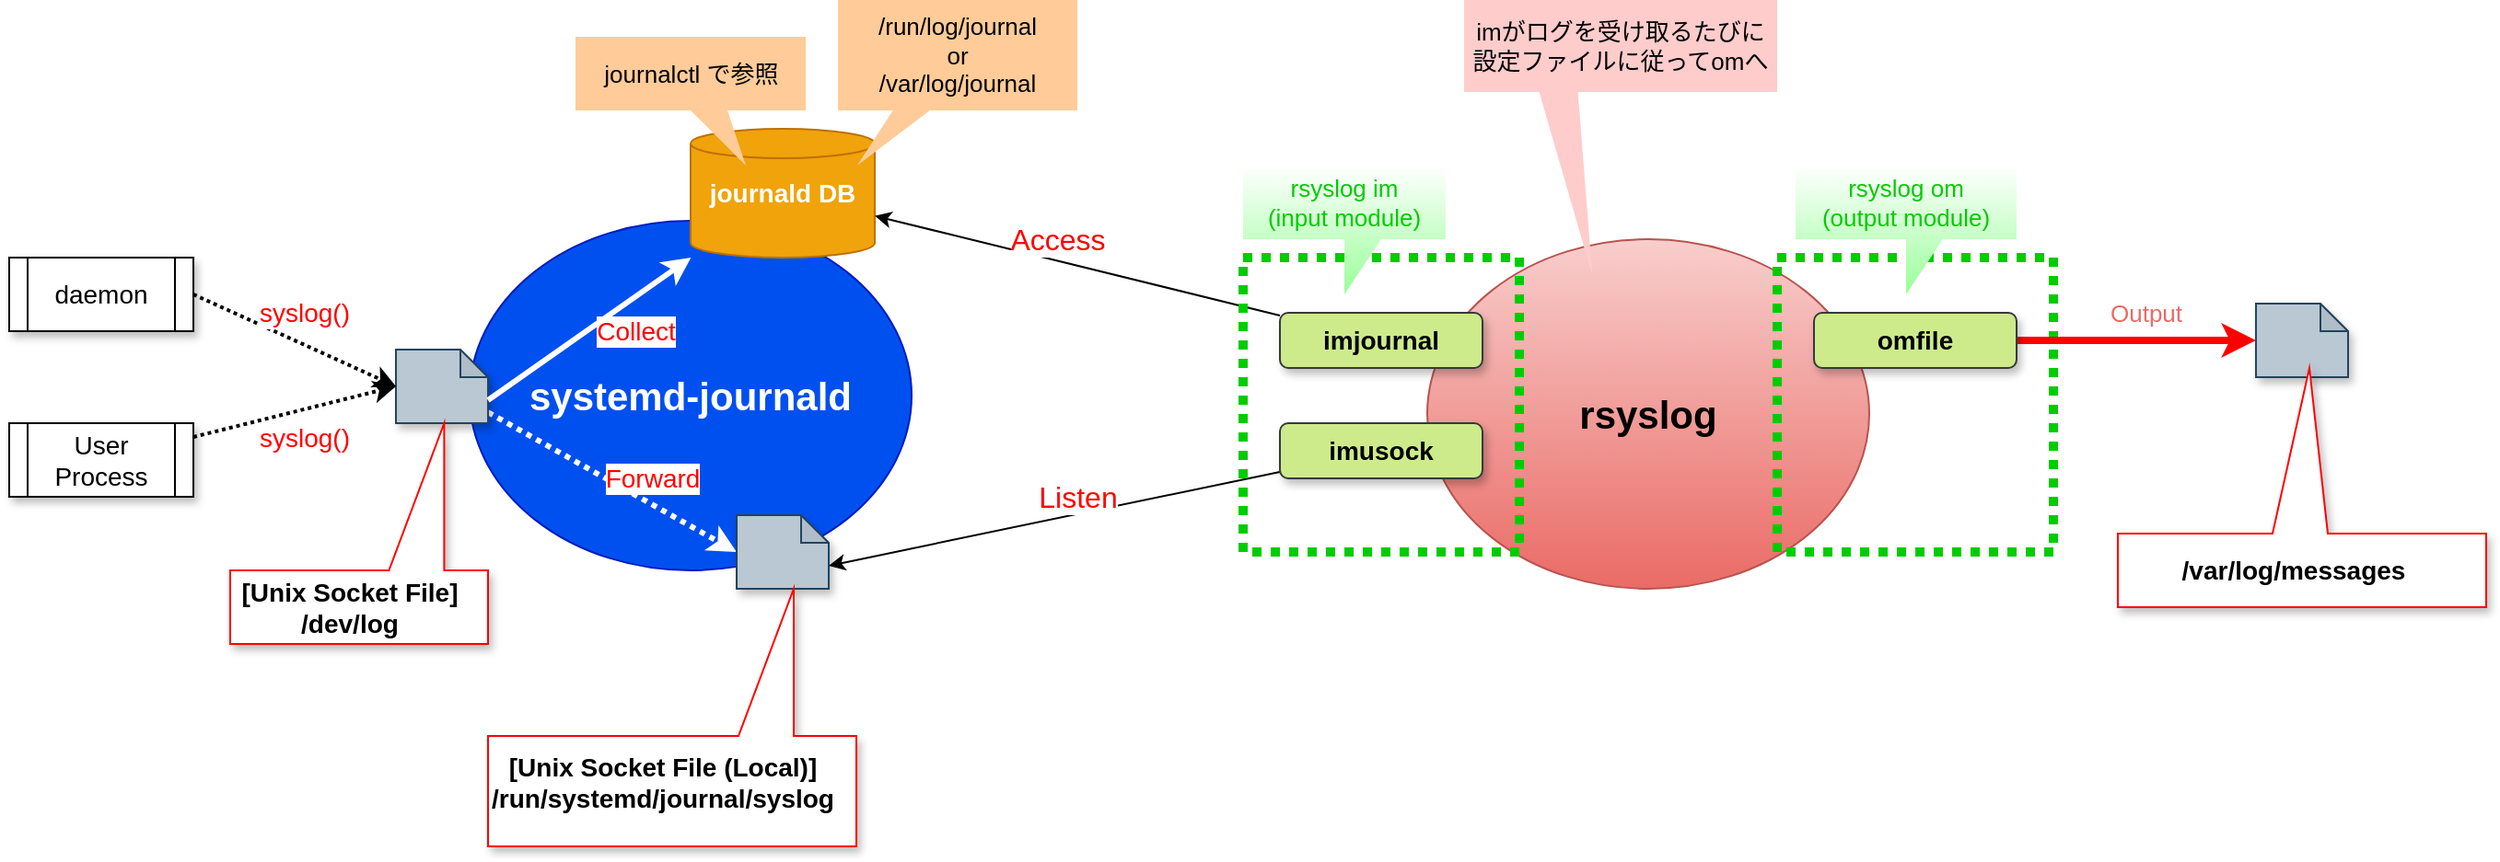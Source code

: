 <mxfile version="13.6.2" type="device"><diagram id="BhwtyysBiI2mFbPnDXsG" name="Page-1"><mxGraphModel dx="723" dy="433" grid="1" gridSize="10" guides="1" tooltips="1" connect="1" arrows="1" fold="1" page="1" pageScale="1" pageWidth="827" pageHeight="1169" math="0" shadow="0"><root><mxCell id="0"/><mxCell id="1" parent="0"/><mxCell id="1A88vgcCi3AbQdXMdT3v-2" value="systemd-journald" style="ellipse;whiteSpace=wrap;html=1;fillColor=#0050ef;strokeColor=#001DBC;fontColor=#ffffff;fontSize=21;fontStyle=1" vertex="1" parent="1"><mxGeometry x="250" y="160" width="240" height="190" as="geometry"/></mxCell><mxCell id="1A88vgcCi3AbQdXMdT3v-3" value="journald DB" style="shape=cylinder2;whiteSpace=wrap;html=1;boundedLbl=1;backgroundOutline=1;size=8;fontSize=14;fillColor=#f0a30a;strokeColor=#BD7000;fontColor=#ffffff;fontStyle=1" vertex="1" parent="1"><mxGeometry x="370" y="110" width="100" height="70" as="geometry"/></mxCell><mxCell id="1A88vgcCi3AbQdXMdT3v-28" style="edgeStyle=none;rounded=0;orthogonalLoop=1;jettySize=auto;html=1;entryX=0;entryY=0.5;entryDx=0;entryDy=0;entryPerimeter=0;fontSize=14;fontColor=#FF0000;strokeColor=#FFFFFF;strokeWidth=3;dashed=1;dashPattern=1 1;" edge="1" parent="1" source="1A88vgcCi3AbQdXMdT3v-4" target="1A88vgcCi3AbQdXMdT3v-11"><mxGeometry relative="1" as="geometry"/></mxCell><mxCell id="1A88vgcCi3AbQdXMdT3v-29" value="Forward" style="edgeLabel;html=1;align=center;verticalAlign=middle;resizable=0;points=[];fontSize=14;fontColor=#FF0000;" vertex="1" connectable="0" parent="1A88vgcCi3AbQdXMdT3v-28"><mxGeometry x="0.313" y="1" relative="1" as="geometry"><mxPoint y="-13.03" as="offset"/></mxGeometry></mxCell><mxCell id="1A88vgcCi3AbQdXMdT3v-4" value="" style="shape=note;whiteSpace=wrap;html=1;backgroundOutline=1;darkOpacity=0.05;fontSize=14;size=15;fillColor=#bac8d3;strokeColor=#23445d;shadow=1;" vertex="1" parent="1"><mxGeometry x="210" y="230" width="50" height="40" as="geometry"/></mxCell><mxCell id="1A88vgcCi3AbQdXMdT3v-7" style="rounded=0;orthogonalLoop=1;jettySize=auto;html=1;entryX=0;entryY=0.5;entryDx=0;entryDy=0;entryPerimeter=0;fontSize=14;exitX=1;exitY=0.5;exitDx=0;exitDy=0;dashed=1;dashPattern=1 1;strokeWidth=2;" edge="1" parent="1" source="1A88vgcCi3AbQdXMdT3v-5" target="1A88vgcCi3AbQdXMdT3v-4"><mxGeometry relative="1" as="geometry"/></mxCell><mxCell id="1A88vgcCi3AbQdXMdT3v-27" value="syslog()" style="edgeLabel;html=1;align=center;verticalAlign=middle;resizable=0;points=[];fontSize=14;fontColor=#FF0000;" vertex="1" connectable="0" parent="1A88vgcCi3AbQdXMdT3v-7"><mxGeometry x="0.185" relative="1" as="geometry"><mxPoint x="-5.24" y="-19.66" as="offset"/></mxGeometry></mxCell><mxCell id="1A88vgcCi3AbQdXMdT3v-5" value="daemon" style="shape=process;whiteSpace=wrap;html=1;backgroundOutline=1;shadow=1;fontSize=14;" vertex="1" parent="1"><mxGeometry y="180" width="100" height="40" as="geometry"/></mxCell><mxCell id="1A88vgcCi3AbQdXMdT3v-8" value="&lt;font color=&quot;#ff0000&quot;&gt;syslog()&lt;/font&gt;" style="edgeStyle=none;rounded=0;orthogonalLoop=1;jettySize=auto;html=1;entryX=0;entryY=0.5;entryDx=0;entryDy=0;entryPerimeter=0;fontSize=14;dashed=1;dashPattern=1 1;strokeWidth=2;" edge="1" parent="1" source="1A88vgcCi3AbQdXMdT3v-6" target="1A88vgcCi3AbQdXMdT3v-4"><mxGeometry x="0.027" y="-15" relative="1" as="geometry"><mxPoint as="offset"/></mxGeometry></mxCell><mxCell id="1A88vgcCi3AbQdXMdT3v-6" value="User Process" style="shape=process;whiteSpace=wrap;html=1;backgroundOutline=1;shadow=1;fontSize=14;" vertex="1" parent="1"><mxGeometry y="270" width="100" height="40" as="geometry"/></mxCell><mxCell id="1A88vgcCi3AbQdXMdT3v-9" value="" style="shape=callout;whiteSpace=wrap;html=1;perimeter=calloutPerimeter;shadow=1;fontSize=14;position2=0.17;base=30;size=80;position=0.17;rotation=-180;strokeColor=#FF0000;" vertex="1" parent="1"><mxGeometry x="120" y="270" width="140" height="120" as="geometry"/></mxCell><mxCell id="1A88vgcCi3AbQdXMdT3v-10" value="&lt;b&gt;[Unix Socket File]&lt;br&gt;/dev/log&lt;/b&gt;" style="text;html=1;strokeColor=none;fillColor=none;align=center;verticalAlign=middle;whiteSpace=wrap;rounded=0;shadow=1;fontSize=14;" vertex="1" parent="1"><mxGeometry x="120" y="350" width="130" height="40" as="geometry"/></mxCell><mxCell id="1A88vgcCi3AbQdXMdT3v-11" value="" style="shape=note;whiteSpace=wrap;html=1;backgroundOutline=1;darkOpacity=0.05;fontSize=14;size=15;fillColor=#bac8d3;strokeColor=#23445d;shadow=1;" vertex="1" parent="1"><mxGeometry x="395" y="320" width="50" height="40" as="geometry"/></mxCell><mxCell id="1A88vgcCi3AbQdXMdT3v-12" value="" style="shape=callout;whiteSpace=wrap;html=1;perimeter=calloutPerimeter;shadow=1;fontSize=14;position2=0.17;base=30;size=80;position=0.17;rotation=-180;strokeColor=#FF0000;" vertex="1" parent="1"><mxGeometry x="260" y="360" width="200" height="140" as="geometry"/></mxCell><mxCell id="1A88vgcCi3AbQdXMdT3v-13" value="&lt;b&gt;[Unix Socket File (Local)]&lt;/b&gt;&lt;br&gt;&lt;b&gt;/run/systemd/journal/syslog&lt;/b&gt;" style="text;html=1;strokeColor=none;fillColor=none;align=center;verticalAlign=middle;whiteSpace=wrap;rounded=0;shadow=1;fontSize=14;" vertex="1" parent="1"><mxGeometry x="260" y="440" width="190" height="50" as="geometry"/></mxCell><mxCell id="1A88vgcCi3AbQdXMdT3v-14" value="rsyslog" style="ellipse;whiteSpace=wrap;html=1;fillColor=#f8cecc;strokeColor=#b85450;fontSize=21;fontStyle=1;gradientColor=#ea6b66;" vertex="1" parent="1"><mxGeometry x="770" y="170" width="240" height="190" as="geometry"/></mxCell><mxCell id="1A88vgcCi3AbQdXMdT3v-17" style="edgeStyle=none;rounded=0;orthogonalLoop=1;jettySize=auto;html=1;fontSize=14;" edge="1" parent="1" source="1A88vgcCi3AbQdXMdT3v-15" target="1A88vgcCi3AbQdXMdT3v-3"><mxGeometry relative="1" as="geometry"/></mxCell><mxCell id="1A88vgcCi3AbQdXMdT3v-26" value="Access" style="edgeLabel;html=1;align=center;verticalAlign=middle;resizable=0;points=[];fontSize=16;fontColor=#FF0000;" vertex="1" connectable="0" parent="1A88vgcCi3AbQdXMdT3v-17"><mxGeometry x="0.103" y="1" relative="1" as="geometry"><mxPoint y="-12.56" as="offset"/></mxGeometry></mxCell><mxCell id="1A88vgcCi3AbQdXMdT3v-18" style="edgeStyle=none;rounded=0;orthogonalLoop=1;jettySize=auto;html=1;entryX=0;entryY=0;entryDx=50;entryDy=27.5;entryPerimeter=0;fontSize=14;" edge="1" parent="1" source="1A88vgcCi3AbQdXMdT3v-16" target="1A88vgcCi3AbQdXMdT3v-11"><mxGeometry relative="1" as="geometry"/></mxCell><mxCell id="1A88vgcCi3AbQdXMdT3v-25" value="&lt;font color=&quot;#ff0000&quot;&gt;Listen&lt;/font&gt;" style="edgeLabel;html=1;align=center;verticalAlign=middle;resizable=0;points=[];fontSize=16;fontColor=#00CC00;" vertex="1" connectable="0" parent="1A88vgcCi3AbQdXMdT3v-18"><mxGeometry x="-0.14" y="2" relative="1" as="geometry"><mxPoint x="-5.17" y="-10.34" as="offset"/></mxGeometry></mxCell><mxCell id="1A88vgcCi3AbQdXMdT3v-19" value="" style="rounded=0;whiteSpace=wrap;html=1;shadow=0;fontSize=14;fillColor=none;strokeColor=#00CC00;strokeWidth=5;dashed=1;dashPattern=1 1;" vertex="1" parent="1"><mxGeometry x="670" y="180" width="150" height="160" as="geometry"/></mxCell><mxCell id="1A88vgcCi3AbQdXMdT3v-23" value="" style="rounded=0;whiteSpace=wrap;html=1;shadow=0;fontSize=14;fillColor=none;strokeColor=#00CC00;strokeWidth=5;dashed=1;dashPattern=1 1;" vertex="1" parent="1"><mxGeometry x="960" y="180" width="150" height="160" as="geometry"/></mxCell><mxCell id="1A88vgcCi3AbQdXMdT3v-30" style="edgeStyle=none;rounded=0;orthogonalLoop=1;jettySize=auto;html=1;fontSize=14;fontColor=#FF0000;strokeColor=#FFFFFF;strokeWidth=3;exitX=0;exitY=0;exitDx=50;exitDy=27.5;exitPerimeter=0;" edge="1" parent="1" source="1A88vgcCi3AbQdXMdT3v-4" target="1A88vgcCi3AbQdXMdT3v-3"><mxGeometry relative="1" as="geometry"><mxPoint x="230" y="50.004" as="sourcePoint"/><mxPoint x="400" y="111.03" as="targetPoint"/></mxGeometry></mxCell><mxCell id="1A88vgcCi3AbQdXMdT3v-31" value="Collect" style="edgeLabel;html=1;align=center;verticalAlign=middle;resizable=0;points=[];fontSize=14;fontColor=#FF0000;" vertex="1" connectable="0" parent="1A88vgcCi3AbQdXMdT3v-30"><mxGeometry x="0.313" y="1" relative="1" as="geometry"><mxPoint x="8.32" y="14.13" as="offset"/></mxGeometry></mxCell><mxCell id="1A88vgcCi3AbQdXMdT3v-32" value="journalctl で参照" style="shape=callout;whiteSpace=wrap;html=1;perimeter=calloutPerimeter;shadow=0;strokeWidth=2;fontSize=13;position2=0.74;fontStyle=0;fillColor=#ffcc99;strokeColor=none;" vertex="1" parent="1"><mxGeometry x="307.5" y="60" width="125" height="70" as="geometry"/></mxCell><mxCell id="1A88vgcCi3AbQdXMdT3v-33" value="/run/log/journal&lt;br&gt;or&lt;br&gt;/var/log/journal" style="shape=callout;whiteSpace=wrap;html=1;perimeter=calloutPerimeter;shadow=0;strokeWidth=2;fontSize=13;position2=0.08;fontStyle=0;fillColor=#ffcc99;strokeColor=none;size=30;position=0.23;" vertex="1" parent="1"><mxGeometry x="450" y="40" width="130" height="90" as="geometry"/></mxCell><mxCell id="1A88vgcCi3AbQdXMdT3v-37" style="edgeStyle=none;rounded=0;orthogonalLoop=1;jettySize=auto;html=1;entryX=0;entryY=0.5;entryDx=0;entryDy=0;entryPerimeter=0;strokeWidth=4;fontSize=13;fontColor=#EA6B66;strokeColor=#FF0000;" edge="1" parent="1" source="1A88vgcCi3AbQdXMdT3v-21" target="1A88vgcCi3AbQdXMdT3v-36"><mxGeometry relative="1" as="geometry"/></mxCell><mxCell id="1A88vgcCi3AbQdXMdT3v-38" value="Output" style="edgeLabel;html=1;align=center;verticalAlign=middle;resizable=0;points=[];fontSize=13;fontColor=#EA6B66;" vertex="1" connectable="0" parent="1A88vgcCi3AbQdXMdT3v-37"><mxGeometry x="0.277" y="-2" relative="1" as="geometry"><mxPoint x="-13.33" y="-17" as="offset"/></mxGeometry></mxCell><mxCell id="1A88vgcCi3AbQdXMdT3v-21" value="omfile" style="rounded=1;whiteSpace=wrap;html=1;shadow=1;strokeColor=#36393d;fontSize=14;fillColor=#cdeb8b;fontStyle=1" vertex="1" parent="1"><mxGeometry x="980" y="210" width="110" height="30" as="geometry"/></mxCell><mxCell id="1A88vgcCi3AbQdXMdT3v-24" value="rsyslog om&lt;br style=&quot;font-size: 13px;&quot;&gt;(output module)" style="shape=callout;whiteSpace=wrap;html=1;perimeter=calloutPerimeter;shadow=0;strokeWidth=2;fontSize=13;position2=0.5;fontStyle=0;gradientColor=#99FF99;fontColor=#00CC00;strokeColor=none;" vertex="1" parent="1"><mxGeometry x="970" y="130" width="120" height="70" as="geometry"/></mxCell><mxCell id="1A88vgcCi3AbQdXMdT3v-15" value="imjournal" style="rounded=1;whiteSpace=wrap;html=1;shadow=1;strokeColor=#36393d;fontSize=14;fillColor=#cdeb8b;fontStyle=1" vertex="1" parent="1"><mxGeometry x="690" y="210" width="110" height="30" as="geometry"/></mxCell><mxCell id="1A88vgcCi3AbQdXMdT3v-16" value="imusock" style="rounded=1;whiteSpace=wrap;html=1;shadow=1;strokeColor=#36393d;fontSize=14;fillColor=#cdeb8b;fontStyle=1" vertex="1" parent="1"><mxGeometry x="690" y="270" width="110" height="30" as="geometry"/></mxCell><mxCell id="1A88vgcCi3AbQdXMdT3v-20" value="rsyslog im&lt;br style=&quot;font-size: 13px;&quot;&gt;(input module)" style="shape=callout;whiteSpace=wrap;html=1;perimeter=calloutPerimeter;shadow=0;strokeWidth=2;fontSize=13;position2=0.5;fontStyle=0;gradientColor=#99FF99;fontColor=#00CC00;strokeColor=none;" vertex="1" parent="1"><mxGeometry x="670" y="130" width="110" height="70" as="geometry"/></mxCell><mxCell id="1A88vgcCi3AbQdXMdT3v-35" value="imがログを受け取るたびに&lt;br&gt;設定ファイルに従ってomへ" style="shape=callout;whiteSpace=wrap;html=1;perimeter=calloutPerimeter;shadow=0;strokeWidth=2;fontSize=13;position2=0.41;fontStyle=0;fillColor=#ffcccc;size=100;position=0.24;strokeColor=none;base=21;" vertex="1" parent="1"><mxGeometry x="790" y="40" width="170" height="150" as="geometry"/></mxCell><mxCell id="1A88vgcCi3AbQdXMdT3v-36" value="" style="shape=note;whiteSpace=wrap;html=1;backgroundOutline=1;darkOpacity=0.05;fontSize=14;size=15;fillColor=#bac8d3;strokeColor=#23445d;shadow=1;" vertex="1" parent="1"><mxGeometry x="1220" y="205" width="50" height="40" as="geometry"/></mxCell><mxCell id="1A88vgcCi3AbQdXMdT3v-44" value="" style="shape=callout;whiteSpace=wrap;html=1;perimeter=calloutPerimeter;shadow=1;fontSize=14;position2=0.48;base=30;size=90;position=0.43;rotation=-180;strokeColor=#FF0000;" vertex="1" parent="1"><mxGeometry x="1145" y="240" width="200" height="130" as="geometry"/></mxCell><mxCell id="1A88vgcCi3AbQdXMdT3v-45" value="&lt;b&gt;/var/log/messages&lt;/b&gt;" style="text;html=1;strokeColor=none;fillColor=none;align=center;verticalAlign=middle;whiteSpace=wrap;rounded=0;shadow=1;fontSize=14;" vertex="1" parent="1"><mxGeometry x="1158" y="340" width="165" height="20" as="geometry"/></mxCell></root></mxGraphModel></diagram></mxfile>